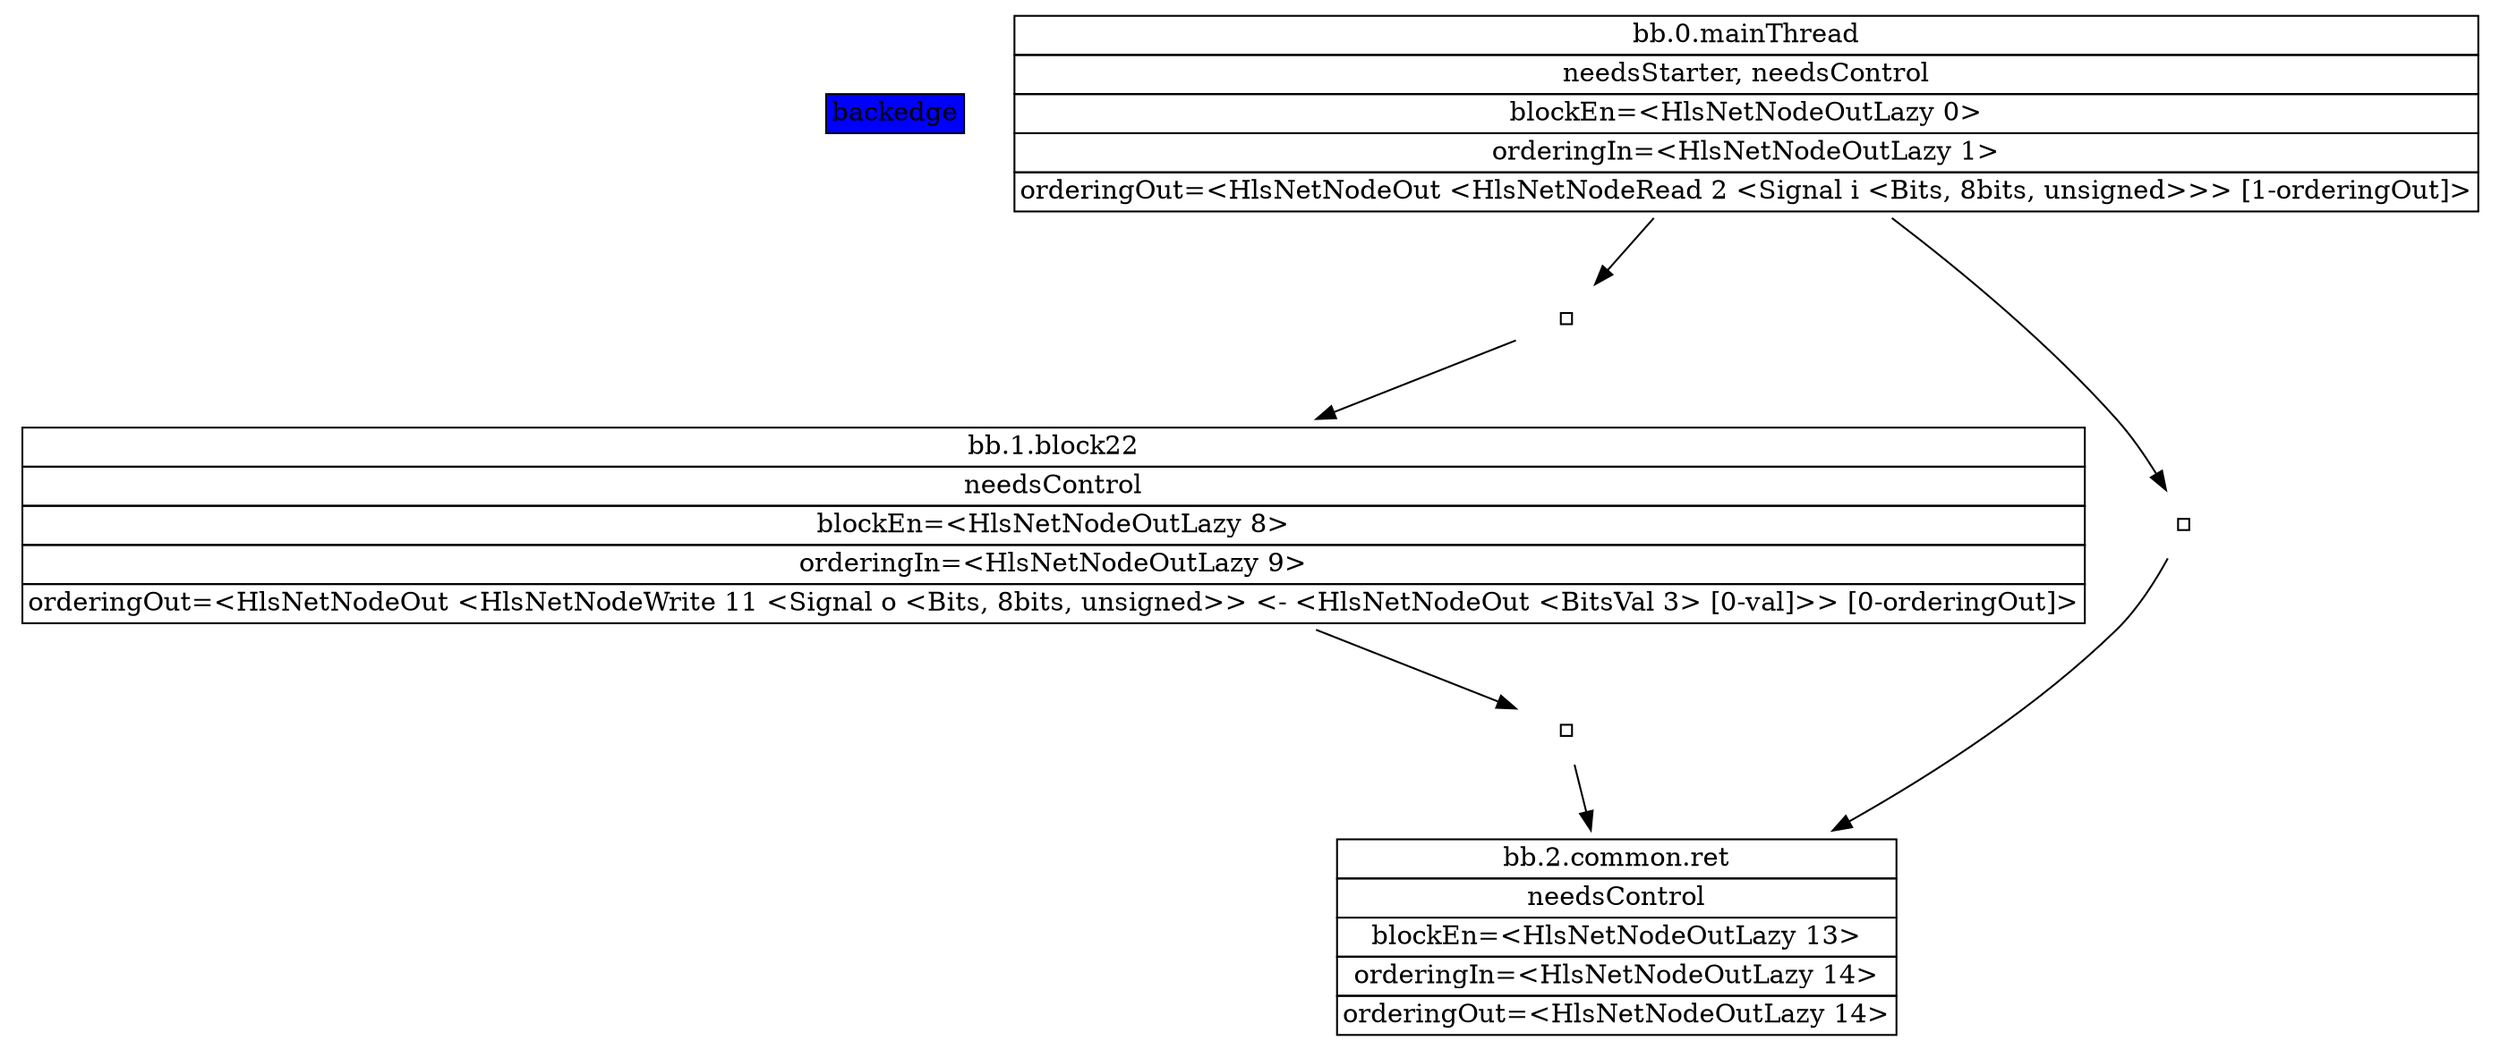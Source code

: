 digraph "mainThread" {
legend [label=<
<table border="0" cellborder="1" cellspacing="0">
  <tr><td bgcolor="blue">backedge</td></tr>
</table>>, shape=plain, style=filled];
bb0 [fillcolor=white, label=<
<table border="0" cellborder="1" cellspacing="0">
            <tr><td>bb.0.mainThread</td></tr>
            <tr><td>needsStarter, needsControl</td></tr>
            <tr><td>blockEn=&lt;HlsNetNodeOutLazy 0&gt;</td></tr>
            <tr><td>orderingIn=&lt;HlsNetNodeOutLazy 1&gt;</td></tr>
            <tr><td>orderingOut=&lt;HlsNetNodeOut &lt;HlsNetNodeRead 2 &lt;Signal i &lt;Bits, 8bits, unsigned&gt;&gt;&gt; [1-orderingOut]&gt;</td></tr>
        </table>
>, shape=plaintext, style=filled];
bb1 [fillcolor=white, label=<
<table border="0" cellborder="1" cellspacing="0">
            <tr><td>bb.1.block22</td></tr>
            <tr><td>needsControl</td></tr>
            <tr><td>blockEn=&lt;HlsNetNodeOutLazy 8&gt;</td></tr>
            <tr><td>orderingIn=&lt;HlsNetNodeOutLazy 9&gt;</td></tr>
            <tr><td>orderingOut=&lt;HlsNetNodeOut &lt;HlsNetNodeWrite 11 &lt;Signal o &lt;Bits, 8bits, unsigned&gt;&gt; &lt;- &lt;HlsNetNodeOut &lt;BitsVal 3&gt; [0-val]&gt;&gt; [0-orderingOut]&gt;</td></tr>
        </table>
>, shape=plaintext, style=filled];
bb2 [fillcolor=white, label=<
<table border="0" cellborder="1" cellspacing="0">
            <tr><td>bb.2.common.ret</td></tr>
            <tr><td>needsControl</td></tr>
            <tr><td>blockEn=&lt;HlsNetNodeOutLazy 13&gt;</td></tr>
            <tr><td>orderingIn=&lt;HlsNetNodeOutLazy 14&gt;</td></tr>
            <tr><td>orderingOut=&lt;HlsNetNodeOutLazy 14&gt;</td></tr>
        </table>
>, shape=plaintext, style=filled];
e0to1 [fillcolor=white, label=<
<table border="0" cellborder="1" cellspacing="0">
            <tr><td></td></tr>
        </table>
>, shape=plaintext, style=filled];
bb0 -> e0to1;
e0to1 -> bb1;
e0to2 [fillcolor=white, label=<
<table border="0" cellborder="1" cellspacing="0">
            <tr><td></td></tr>
        </table>
>, shape=plaintext, style=filled];
bb0 -> e0to2;
e0to2 -> bb2;
e1to2 [fillcolor=white, label=<
<table border="0" cellborder="1" cellspacing="0">
            <tr><td></td></tr>
        </table>
>, shape=plaintext, style=filled];
bb1 -> e1to2;
e1to2 -> bb2;
}
